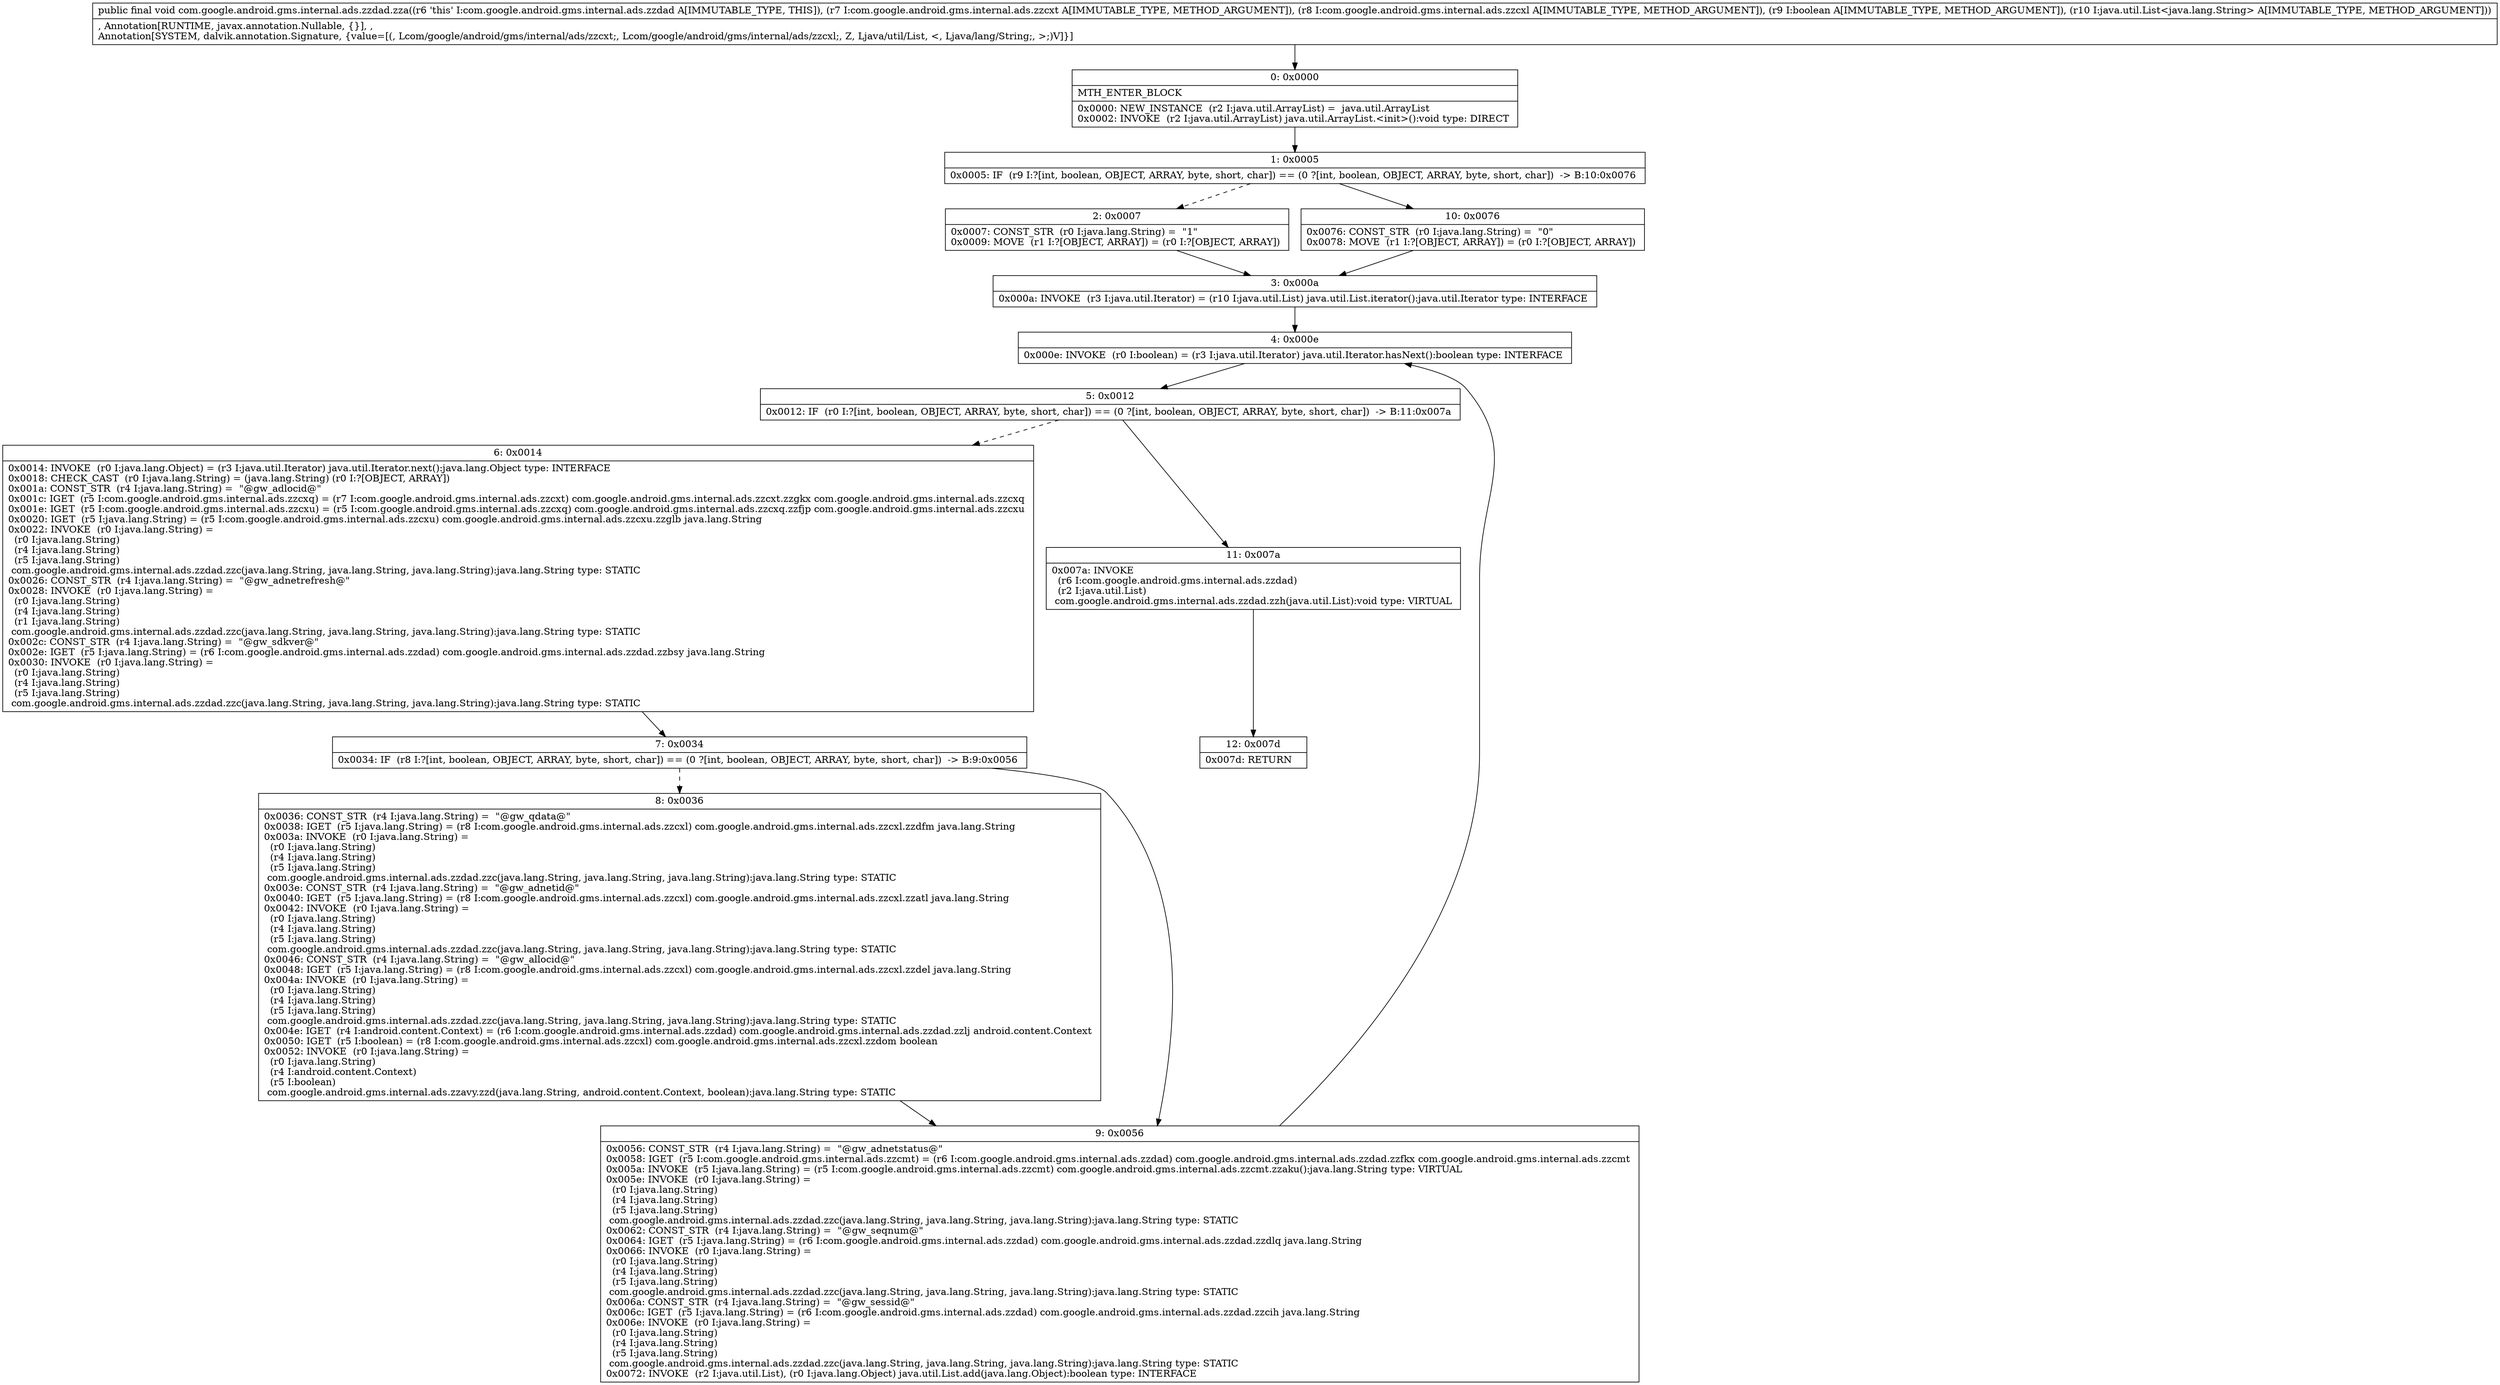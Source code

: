 digraph "CFG forcom.google.android.gms.internal.ads.zzdad.zza(Lcom\/google\/android\/gms\/internal\/ads\/zzcxt;Lcom\/google\/android\/gms\/internal\/ads\/zzcxl;ZLjava\/util\/List;)V" {
Node_0 [shape=record,label="{0\:\ 0x0000|MTH_ENTER_BLOCK\l|0x0000: NEW_INSTANCE  (r2 I:java.util.ArrayList) =  java.util.ArrayList \l0x0002: INVOKE  (r2 I:java.util.ArrayList) java.util.ArrayList.\<init\>():void type: DIRECT \l}"];
Node_1 [shape=record,label="{1\:\ 0x0005|0x0005: IF  (r9 I:?[int, boolean, OBJECT, ARRAY, byte, short, char]) == (0 ?[int, boolean, OBJECT, ARRAY, byte, short, char])  \-\> B:10:0x0076 \l}"];
Node_2 [shape=record,label="{2\:\ 0x0007|0x0007: CONST_STR  (r0 I:java.lang.String) =  \"1\" \l0x0009: MOVE  (r1 I:?[OBJECT, ARRAY]) = (r0 I:?[OBJECT, ARRAY]) \l}"];
Node_3 [shape=record,label="{3\:\ 0x000a|0x000a: INVOKE  (r3 I:java.util.Iterator) = (r10 I:java.util.List) java.util.List.iterator():java.util.Iterator type: INTERFACE \l}"];
Node_4 [shape=record,label="{4\:\ 0x000e|0x000e: INVOKE  (r0 I:boolean) = (r3 I:java.util.Iterator) java.util.Iterator.hasNext():boolean type: INTERFACE \l}"];
Node_5 [shape=record,label="{5\:\ 0x0012|0x0012: IF  (r0 I:?[int, boolean, OBJECT, ARRAY, byte, short, char]) == (0 ?[int, boolean, OBJECT, ARRAY, byte, short, char])  \-\> B:11:0x007a \l}"];
Node_6 [shape=record,label="{6\:\ 0x0014|0x0014: INVOKE  (r0 I:java.lang.Object) = (r3 I:java.util.Iterator) java.util.Iterator.next():java.lang.Object type: INTERFACE \l0x0018: CHECK_CAST  (r0 I:java.lang.String) = (java.lang.String) (r0 I:?[OBJECT, ARRAY]) \l0x001a: CONST_STR  (r4 I:java.lang.String) =  \"@gw_adlocid@\" \l0x001c: IGET  (r5 I:com.google.android.gms.internal.ads.zzcxq) = (r7 I:com.google.android.gms.internal.ads.zzcxt) com.google.android.gms.internal.ads.zzcxt.zzgkx com.google.android.gms.internal.ads.zzcxq \l0x001e: IGET  (r5 I:com.google.android.gms.internal.ads.zzcxu) = (r5 I:com.google.android.gms.internal.ads.zzcxq) com.google.android.gms.internal.ads.zzcxq.zzfjp com.google.android.gms.internal.ads.zzcxu \l0x0020: IGET  (r5 I:java.lang.String) = (r5 I:com.google.android.gms.internal.ads.zzcxu) com.google.android.gms.internal.ads.zzcxu.zzglb java.lang.String \l0x0022: INVOKE  (r0 I:java.lang.String) = \l  (r0 I:java.lang.String)\l  (r4 I:java.lang.String)\l  (r5 I:java.lang.String)\l com.google.android.gms.internal.ads.zzdad.zzc(java.lang.String, java.lang.String, java.lang.String):java.lang.String type: STATIC \l0x0026: CONST_STR  (r4 I:java.lang.String) =  \"@gw_adnetrefresh@\" \l0x0028: INVOKE  (r0 I:java.lang.String) = \l  (r0 I:java.lang.String)\l  (r4 I:java.lang.String)\l  (r1 I:java.lang.String)\l com.google.android.gms.internal.ads.zzdad.zzc(java.lang.String, java.lang.String, java.lang.String):java.lang.String type: STATIC \l0x002c: CONST_STR  (r4 I:java.lang.String) =  \"@gw_sdkver@\" \l0x002e: IGET  (r5 I:java.lang.String) = (r6 I:com.google.android.gms.internal.ads.zzdad) com.google.android.gms.internal.ads.zzdad.zzbsy java.lang.String \l0x0030: INVOKE  (r0 I:java.lang.String) = \l  (r0 I:java.lang.String)\l  (r4 I:java.lang.String)\l  (r5 I:java.lang.String)\l com.google.android.gms.internal.ads.zzdad.zzc(java.lang.String, java.lang.String, java.lang.String):java.lang.String type: STATIC \l}"];
Node_7 [shape=record,label="{7\:\ 0x0034|0x0034: IF  (r8 I:?[int, boolean, OBJECT, ARRAY, byte, short, char]) == (0 ?[int, boolean, OBJECT, ARRAY, byte, short, char])  \-\> B:9:0x0056 \l}"];
Node_8 [shape=record,label="{8\:\ 0x0036|0x0036: CONST_STR  (r4 I:java.lang.String) =  \"@gw_qdata@\" \l0x0038: IGET  (r5 I:java.lang.String) = (r8 I:com.google.android.gms.internal.ads.zzcxl) com.google.android.gms.internal.ads.zzcxl.zzdfm java.lang.String \l0x003a: INVOKE  (r0 I:java.lang.String) = \l  (r0 I:java.lang.String)\l  (r4 I:java.lang.String)\l  (r5 I:java.lang.String)\l com.google.android.gms.internal.ads.zzdad.zzc(java.lang.String, java.lang.String, java.lang.String):java.lang.String type: STATIC \l0x003e: CONST_STR  (r4 I:java.lang.String) =  \"@gw_adnetid@\" \l0x0040: IGET  (r5 I:java.lang.String) = (r8 I:com.google.android.gms.internal.ads.zzcxl) com.google.android.gms.internal.ads.zzcxl.zzatl java.lang.String \l0x0042: INVOKE  (r0 I:java.lang.String) = \l  (r0 I:java.lang.String)\l  (r4 I:java.lang.String)\l  (r5 I:java.lang.String)\l com.google.android.gms.internal.ads.zzdad.zzc(java.lang.String, java.lang.String, java.lang.String):java.lang.String type: STATIC \l0x0046: CONST_STR  (r4 I:java.lang.String) =  \"@gw_allocid@\" \l0x0048: IGET  (r5 I:java.lang.String) = (r8 I:com.google.android.gms.internal.ads.zzcxl) com.google.android.gms.internal.ads.zzcxl.zzdel java.lang.String \l0x004a: INVOKE  (r0 I:java.lang.String) = \l  (r0 I:java.lang.String)\l  (r4 I:java.lang.String)\l  (r5 I:java.lang.String)\l com.google.android.gms.internal.ads.zzdad.zzc(java.lang.String, java.lang.String, java.lang.String):java.lang.String type: STATIC \l0x004e: IGET  (r4 I:android.content.Context) = (r6 I:com.google.android.gms.internal.ads.zzdad) com.google.android.gms.internal.ads.zzdad.zzlj android.content.Context \l0x0050: IGET  (r5 I:boolean) = (r8 I:com.google.android.gms.internal.ads.zzcxl) com.google.android.gms.internal.ads.zzcxl.zzdom boolean \l0x0052: INVOKE  (r0 I:java.lang.String) = \l  (r0 I:java.lang.String)\l  (r4 I:android.content.Context)\l  (r5 I:boolean)\l com.google.android.gms.internal.ads.zzavy.zzd(java.lang.String, android.content.Context, boolean):java.lang.String type: STATIC \l}"];
Node_9 [shape=record,label="{9\:\ 0x0056|0x0056: CONST_STR  (r4 I:java.lang.String) =  \"@gw_adnetstatus@\" \l0x0058: IGET  (r5 I:com.google.android.gms.internal.ads.zzcmt) = (r6 I:com.google.android.gms.internal.ads.zzdad) com.google.android.gms.internal.ads.zzdad.zzfkx com.google.android.gms.internal.ads.zzcmt \l0x005a: INVOKE  (r5 I:java.lang.String) = (r5 I:com.google.android.gms.internal.ads.zzcmt) com.google.android.gms.internal.ads.zzcmt.zzaku():java.lang.String type: VIRTUAL \l0x005e: INVOKE  (r0 I:java.lang.String) = \l  (r0 I:java.lang.String)\l  (r4 I:java.lang.String)\l  (r5 I:java.lang.String)\l com.google.android.gms.internal.ads.zzdad.zzc(java.lang.String, java.lang.String, java.lang.String):java.lang.String type: STATIC \l0x0062: CONST_STR  (r4 I:java.lang.String) =  \"@gw_seqnum@\" \l0x0064: IGET  (r5 I:java.lang.String) = (r6 I:com.google.android.gms.internal.ads.zzdad) com.google.android.gms.internal.ads.zzdad.zzdlq java.lang.String \l0x0066: INVOKE  (r0 I:java.lang.String) = \l  (r0 I:java.lang.String)\l  (r4 I:java.lang.String)\l  (r5 I:java.lang.String)\l com.google.android.gms.internal.ads.zzdad.zzc(java.lang.String, java.lang.String, java.lang.String):java.lang.String type: STATIC \l0x006a: CONST_STR  (r4 I:java.lang.String) =  \"@gw_sessid@\" \l0x006c: IGET  (r5 I:java.lang.String) = (r6 I:com.google.android.gms.internal.ads.zzdad) com.google.android.gms.internal.ads.zzdad.zzcih java.lang.String \l0x006e: INVOKE  (r0 I:java.lang.String) = \l  (r0 I:java.lang.String)\l  (r4 I:java.lang.String)\l  (r5 I:java.lang.String)\l com.google.android.gms.internal.ads.zzdad.zzc(java.lang.String, java.lang.String, java.lang.String):java.lang.String type: STATIC \l0x0072: INVOKE  (r2 I:java.util.List), (r0 I:java.lang.Object) java.util.List.add(java.lang.Object):boolean type: INTERFACE \l}"];
Node_10 [shape=record,label="{10\:\ 0x0076|0x0076: CONST_STR  (r0 I:java.lang.String) =  \"0\" \l0x0078: MOVE  (r1 I:?[OBJECT, ARRAY]) = (r0 I:?[OBJECT, ARRAY]) \l}"];
Node_11 [shape=record,label="{11\:\ 0x007a|0x007a: INVOKE  \l  (r6 I:com.google.android.gms.internal.ads.zzdad)\l  (r2 I:java.util.List)\l com.google.android.gms.internal.ads.zzdad.zzh(java.util.List):void type: VIRTUAL \l}"];
Node_12 [shape=record,label="{12\:\ 0x007d|0x007d: RETURN   \l}"];
MethodNode[shape=record,label="{public final void com.google.android.gms.internal.ads.zzdad.zza((r6 'this' I:com.google.android.gms.internal.ads.zzdad A[IMMUTABLE_TYPE, THIS]), (r7 I:com.google.android.gms.internal.ads.zzcxt A[IMMUTABLE_TYPE, METHOD_ARGUMENT]), (r8 I:com.google.android.gms.internal.ads.zzcxl A[IMMUTABLE_TYPE, METHOD_ARGUMENT]), (r9 I:boolean A[IMMUTABLE_TYPE, METHOD_ARGUMENT]), (r10 I:java.util.List\<java.lang.String\> A[IMMUTABLE_TYPE, METHOD_ARGUMENT]))  | , Annotation[RUNTIME, javax.annotation.Nullable, \{\}], , \lAnnotation[SYSTEM, dalvik.annotation.Signature, \{value=[(, Lcom\/google\/android\/gms\/internal\/ads\/zzcxt;, Lcom\/google\/android\/gms\/internal\/ads\/zzcxl;, Z, Ljava\/util\/List, \<, Ljava\/lang\/String;, \>;)V]\}]\l}"];
MethodNode -> Node_0;
Node_0 -> Node_1;
Node_1 -> Node_2[style=dashed];
Node_1 -> Node_10;
Node_2 -> Node_3;
Node_3 -> Node_4;
Node_4 -> Node_5;
Node_5 -> Node_6[style=dashed];
Node_5 -> Node_11;
Node_6 -> Node_7;
Node_7 -> Node_8[style=dashed];
Node_7 -> Node_9;
Node_8 -> Node_9;
Node_9 -> Node_4;
Node_10 -> Node_3;
Node_11 -> Node_12;
}

